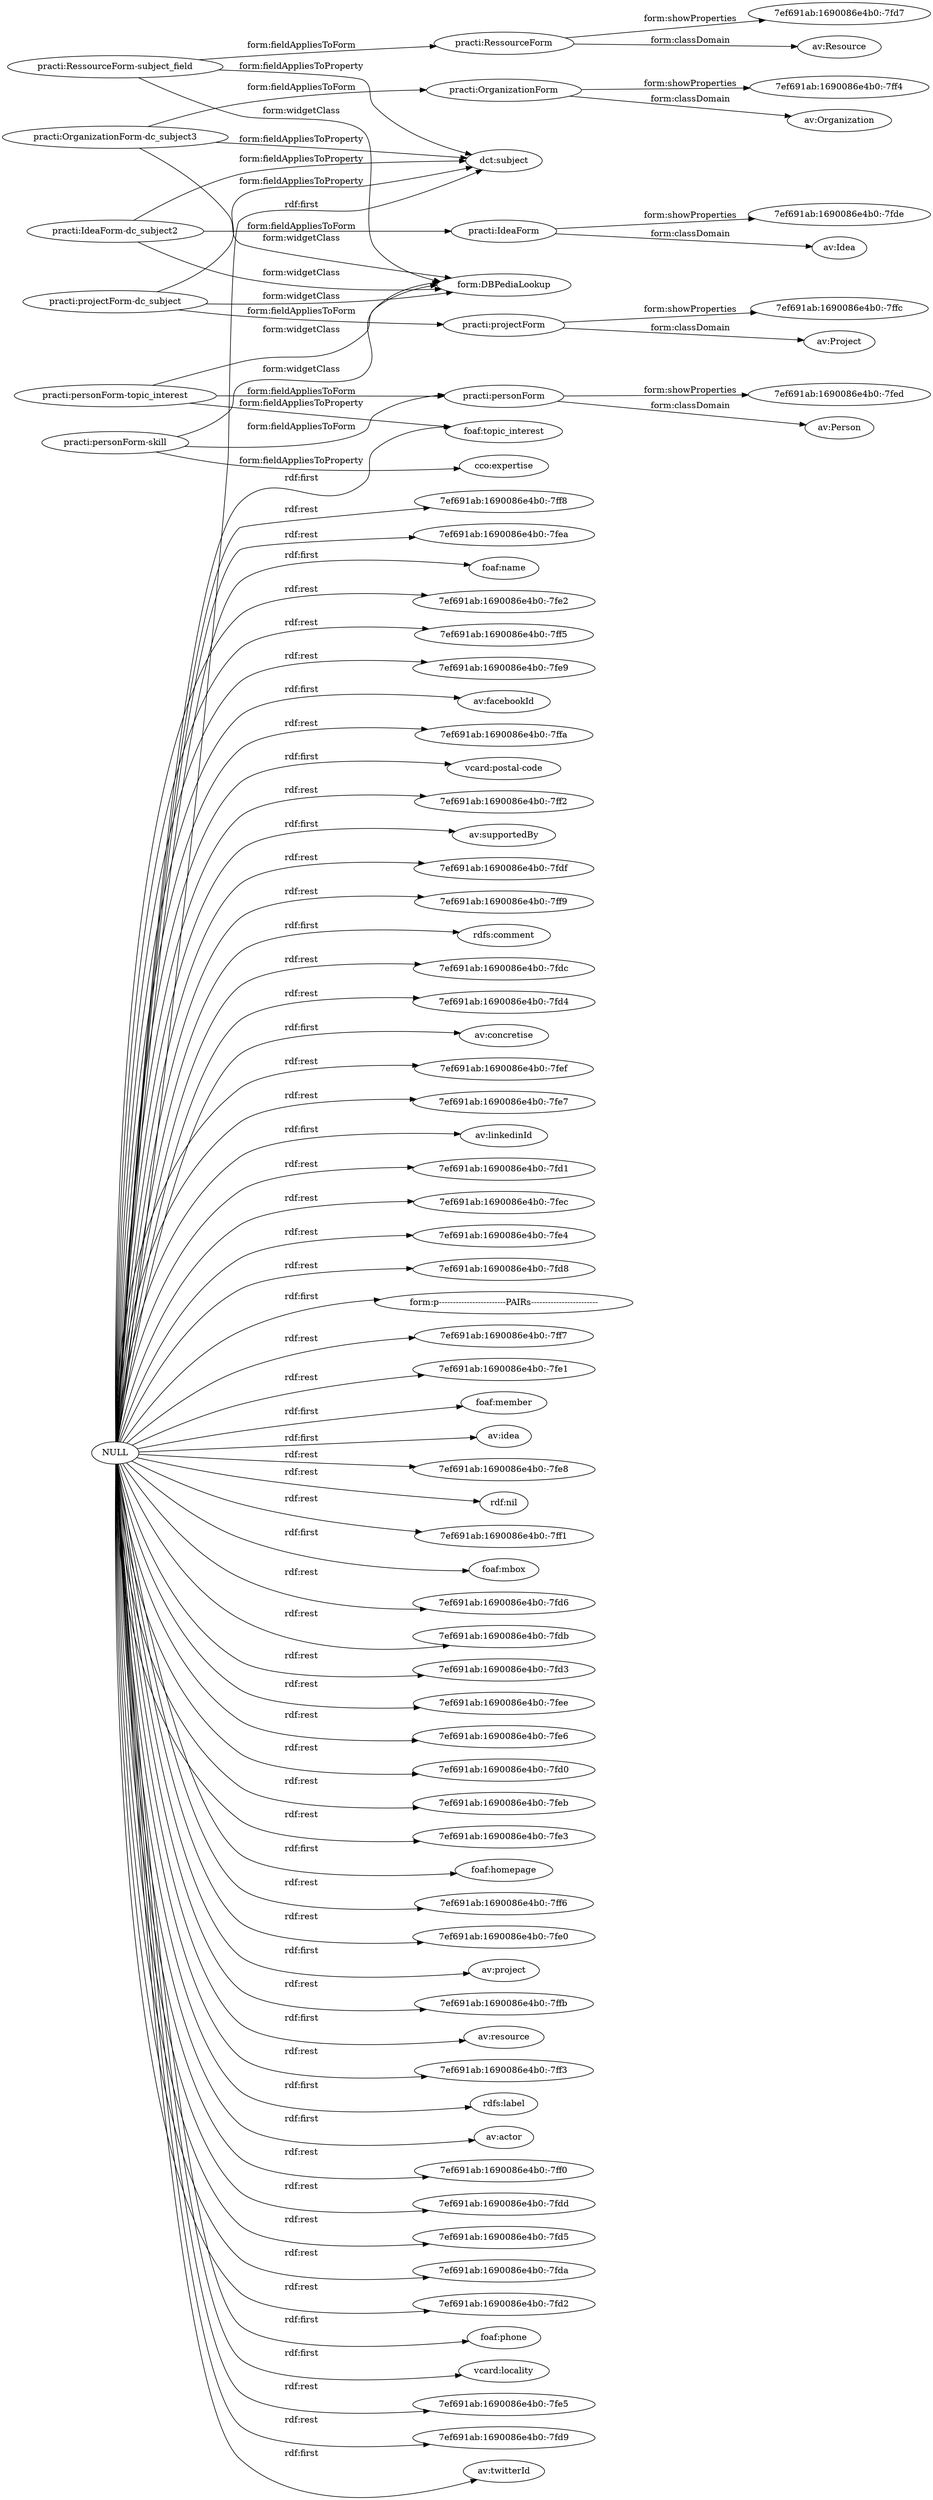 digraph ar2dtool_diagram { 
rankdir=LR;
size="1501"
	"practi:RessourceForm" -> "7ef691ab:1690086e4b0:-7fd7" [ label = "form:showProperties" ];
	"practi:RessourceForm" -> "av:Resource" [ label = "form:classDomain" ];
	"practi:OrganizationForm-dc_subject3" -> "form:DBPediaLookup" [ label = "form:widgetClass" ];
	"practi:OrganizationForm-dc_subject3" -> "dct:subject" [ label = "form:fieldAppliesToProperty" ];
	"practi:OrganizationForm-dc_subject3" -> "practi:OrganizationForm" [ label = "form:fieldAppliesToForm" ];
	"practi:IdeaForm-dc_subject2" -> "form:DBPediaLookup" [ label = "form:widgetClass" ];
	"practi:IdeaForm-dc_subject2" -> "dct:subject" [ label = "form:fieldAppliesToProperty" ];
	"practi:IdeaForm-dc_subject2" -> "practi:IdeaForm" [ label = "form:fieldAppliesToForm" ];
	"practi:personForm-topic_interest" -> "form:DBPediaLookup" [ label = "form:widgetClass" ];
	"practi:personForm-topic_interest" -> "foaf:topic_interest" [ label = "form:fieldAppliesToProperty" ];
	"practi:personForm-topic_interest" -> "practi:personForm" [ label = "form:fieldAppliesToForm" ];
	"practi:projectForm-dc_subject" -> "form:DBPediaLookup" [ label = "form:widgetClass" ];
	"practi:projectForm-dc_subject" -> "dct:subject" [ label = "form:fieldAppliesToProperty" ];
	"practi:projectForm-dc_subject" -> "practi:projectForm" [ label = "form:fieldAppliesToForm" ];
	"practi:RessourceForm-subject_field" -> "form:DBPediaLookup" [ label = "form:widgetClass" ];
	"practi:RessourceForm-subject_field" -> "dct:subject" [ label = "form:fieldAppliesToProperty" ];
	"practi:RessourceForm-subject_field" -> "practi:RessourceForm" [ label = "form:fieldAppliesToForm" ];
	"practi:projectForm" -> "7ef691ab:1690086e4b0:-7ffc" [ label = "form:showProperties" ];
	"practi:projectForm" -> "av:Project" [ label = "form:classDomain" ];
	"practi:OrganizationForm" -> "7ef691ab:1690086e4b0:-7ff4" [ label = "form:showProperties" ];
	"practi:OrganizationForm" -> "av:Organization" [ label = "form:classDomain" ];
	"practi:personForm-skill" -> "form:DBPediaLookup" [ label = "form:widgetClass" ];
	"practi:personForm-skill" -> "cco:expertise" [ label = "form:fieldAppliesToProperty" ];
	"practi:personForm-skill" -> "practi:personForm" [ label = "form:fieldAppliesToForm" ];
	"practi:personForm" -> "7ef691ab:1690086e4b0:-7fed" [ label = "form:showProperties" ];
	"practi:personForm" -> "av:Person" [ label = "form:classDomain" ];
	"NULL" -> "7ef691ab:1690086e4b0:-7fda" [ label = "rdf:rest" ];
	"NULL" -> "7ef691ab:1690086e4b0:-7fd2" [ label = "rdf:rest" ];
	"NULL" -> "foaf:phone" [ label = "rdf:first" ];
	"NULL" -> "vcard:locality" [ label = "rdf:first" ];
	"NULL" -> "7ef691ab:1690086e4b0:-7fe5" [ label = "rdf:rest" ];
	"NULL" -> "7ef691ab:1690086e4b0:-7fd9" [ label = "rdf:rest" ];
	"NULL" -> "av:twitterId" [ label = "rdf:first" ];
	"NULL" -> "7ef691ab:1690086e4b0:-7ff8" [ label = "rdf:rest" ];
	"NULL" -> "7ef691ab:1690086e4b0:-7fea" [ label = "rdf:rest" ];
	"NULL" -> "foaf:name" [ label = "rdf:first" ];
	"NULL" -> "7ef691ab:1690086e4b0:-7fe2" [ label = "rdf:rest" ];
	"NULL" -> "dct:subject" [ label = "rdf:first" ];
	"NULL" -> "7ef691ab:1690086e4b0:-7ff5" [ label = "rdf:rest" ];
	"NULL" -> "7ef691ab:1690086e4b0:-7fe9" [ label = "rdf:rest" ];
	"NULL" -> "av:facebookId" [ label = "rdf:first" ];
	"NULL" -> "7ef691ab:1690086e4b0:-7ffa" [ label = "rdf:rest" ];
	"NULL" -> "vcard:postal-code" [ label = "rdf:first" ];
	"NULL" -> "7ef691ab:1690086e4b0:-7ff2" [ label = "rdf:rest" ];
	"NULL" -> "av:supportedBy" [ label = "rdf:first" ];
	"NULL" -> "foaf:topic_interest" [ label = "rdf:first" ];
	"NULL" -> "7ef691ab:1690086e4b0:-7fdf" [ label = "rdf:rest" ];
	"NULL" -> "7ef691ab:1690086e4b0:-7ff9" [ label = "rdf:rest" ];
	"NULL" -> "rdfs:comment" [ label = "rdf:first" ];
	"NULL" -> "7ef691ab:1690086e4b0:-7fdc" [ label = "rdf:rest" ];
	"NULL" -> "7ef691ab:1690086e4b0:-7fd4" [ label = "rdf:rest" ];
	"NULL" -> "av:concretise" [ label = "rdf:first" ];
	"NULL" -> "7ef691ab:1690086e4b0:-7fef" [ label = "rdf:rest" ];
	"NULL" -> "7ef691ab:1690086e4b0:-7fe7" [ label = "rdf:rest" ];
	"NULL" -> "av:linkedinId" [ label = "rdf:first" ];
	"NULL" -> "7ef691ab:1690086e4b0:-7fd1" [ label = "rdf:rest" ];
	"NULL" -> "7ef691ab:1690086e4b0:-7fec" [ label = "rdf:rest" ];
	"NULL" -> "7ef691ab:1690086e4b0:-7fe4" [ label = "rdf:rest" ];
	"NULL" -> "7ef691ab:1690086e4b0:-7fd8" [ label = "rdf:rest" ];
	"NULL" -> "form:p------------------------PAIRs------------------------" [ label = "rdf:first" ];
	"NULL" -> "7ef691ab:1690086e4b0:-7ff7" [ label = "rdf:rest" ];
	"NULL" -> "7ef691ab:1690086e4b0:-7fe1" [ label = "rdf:rest" ];
	"NULL" -> "foaf:member" [ label = "rdf:first" ];
	"NULL" -> "av:idea" [ label = "rdf:first" ];
	"NULL" -> "7ef691ab:1690086e4b0:-7fe8" [ label = "rdf:rest" ];
	"NULL" -> "rdf:nil" [ label = "rdf:rest" ];
	"NULL" -> "7ef691ab:1690086e4b0:-7ff1" [ label = "rdf:rest" ];
	"NULL" -> "foaf:mbox" [ label = "rdf:first" ];
	"NULL" -> "7ef691ab:1690086e4b0:-7fd6" [ label = "rdf:rest" ];
	"NULL" -> "7ef691ab:1690086e4b0:-7fdb" [ label = "rdf:rest" ];
	"NULL" -> "7ef691ab:1690086e4b0:-7fd3" [ label = "rdf:rest" ];
	"NULL" -> "7ef691ab:1690086e4b0:-7fee" [ label = "rdf:rest" ];
	"NULL" -> "7ef691ab:1690086e4b0:-7fe6" [ label = "rdf:rest" ];
	"NULL" -> "7ef691ab:1690086e4b0:-7fd0" [ label = "rdf:rest" ];
	"NULL" -> "7ef691ab:1690086e4b0:-7feb" [ label = "rdf:rest" ];
	"NULL" -> "7ef691ab:1690086e4b0:-7fe3" [ label = "rdf:rest" ];
	"NULL" -> "foaf:homepage" [ label = "rdf:first" ];
	"NULL" -> "7ef691ab:1690086e4b0:-7ff6" [ label = "rdf:rest" ];
	"NULL" -> "7ef691ab:1690086e4b0:-7fe0" [ label = "rdf:rest" ];
	"NULL" -> "av:project" [ label = "rdf:first" ];
	"NULL" -> "7ef691ab:1690086e4b0:-7ffb" [ label = "rdf:rest" ];
	"NULL" -> "av:resource" [ label = "rdf:first" ];
	"NULL" -> "7ef691ab:1690086e4b0:-7ff3" [ label = "rdf:rest" ];
	"NULL" -> "rdfs:label" [ label = "rdf:first" ];
	"NULL" -> "av:actor" [ label = "rdf:first" ];
	"NULL" -> "7ef691ab:1690086e4b0:-7ff0" [ label = "rdf:rest" ];
	"NULL" -> "7ef691ab:1690086e4b0:-7fdd" [ label = "rdf:rest" ];
	"NULL" -> "7ef691ab:1690086e4b0:-7fd5" [ label = "rdf:rest" ];
	"practi:IdeaForm" -> "7ef691ab:1690086e4b0:-7fde" [ label = "form:showProperties" ];
	"practi:IdeaForm" -> "av:Idea" [ label = "form:classDomain" ];

}
